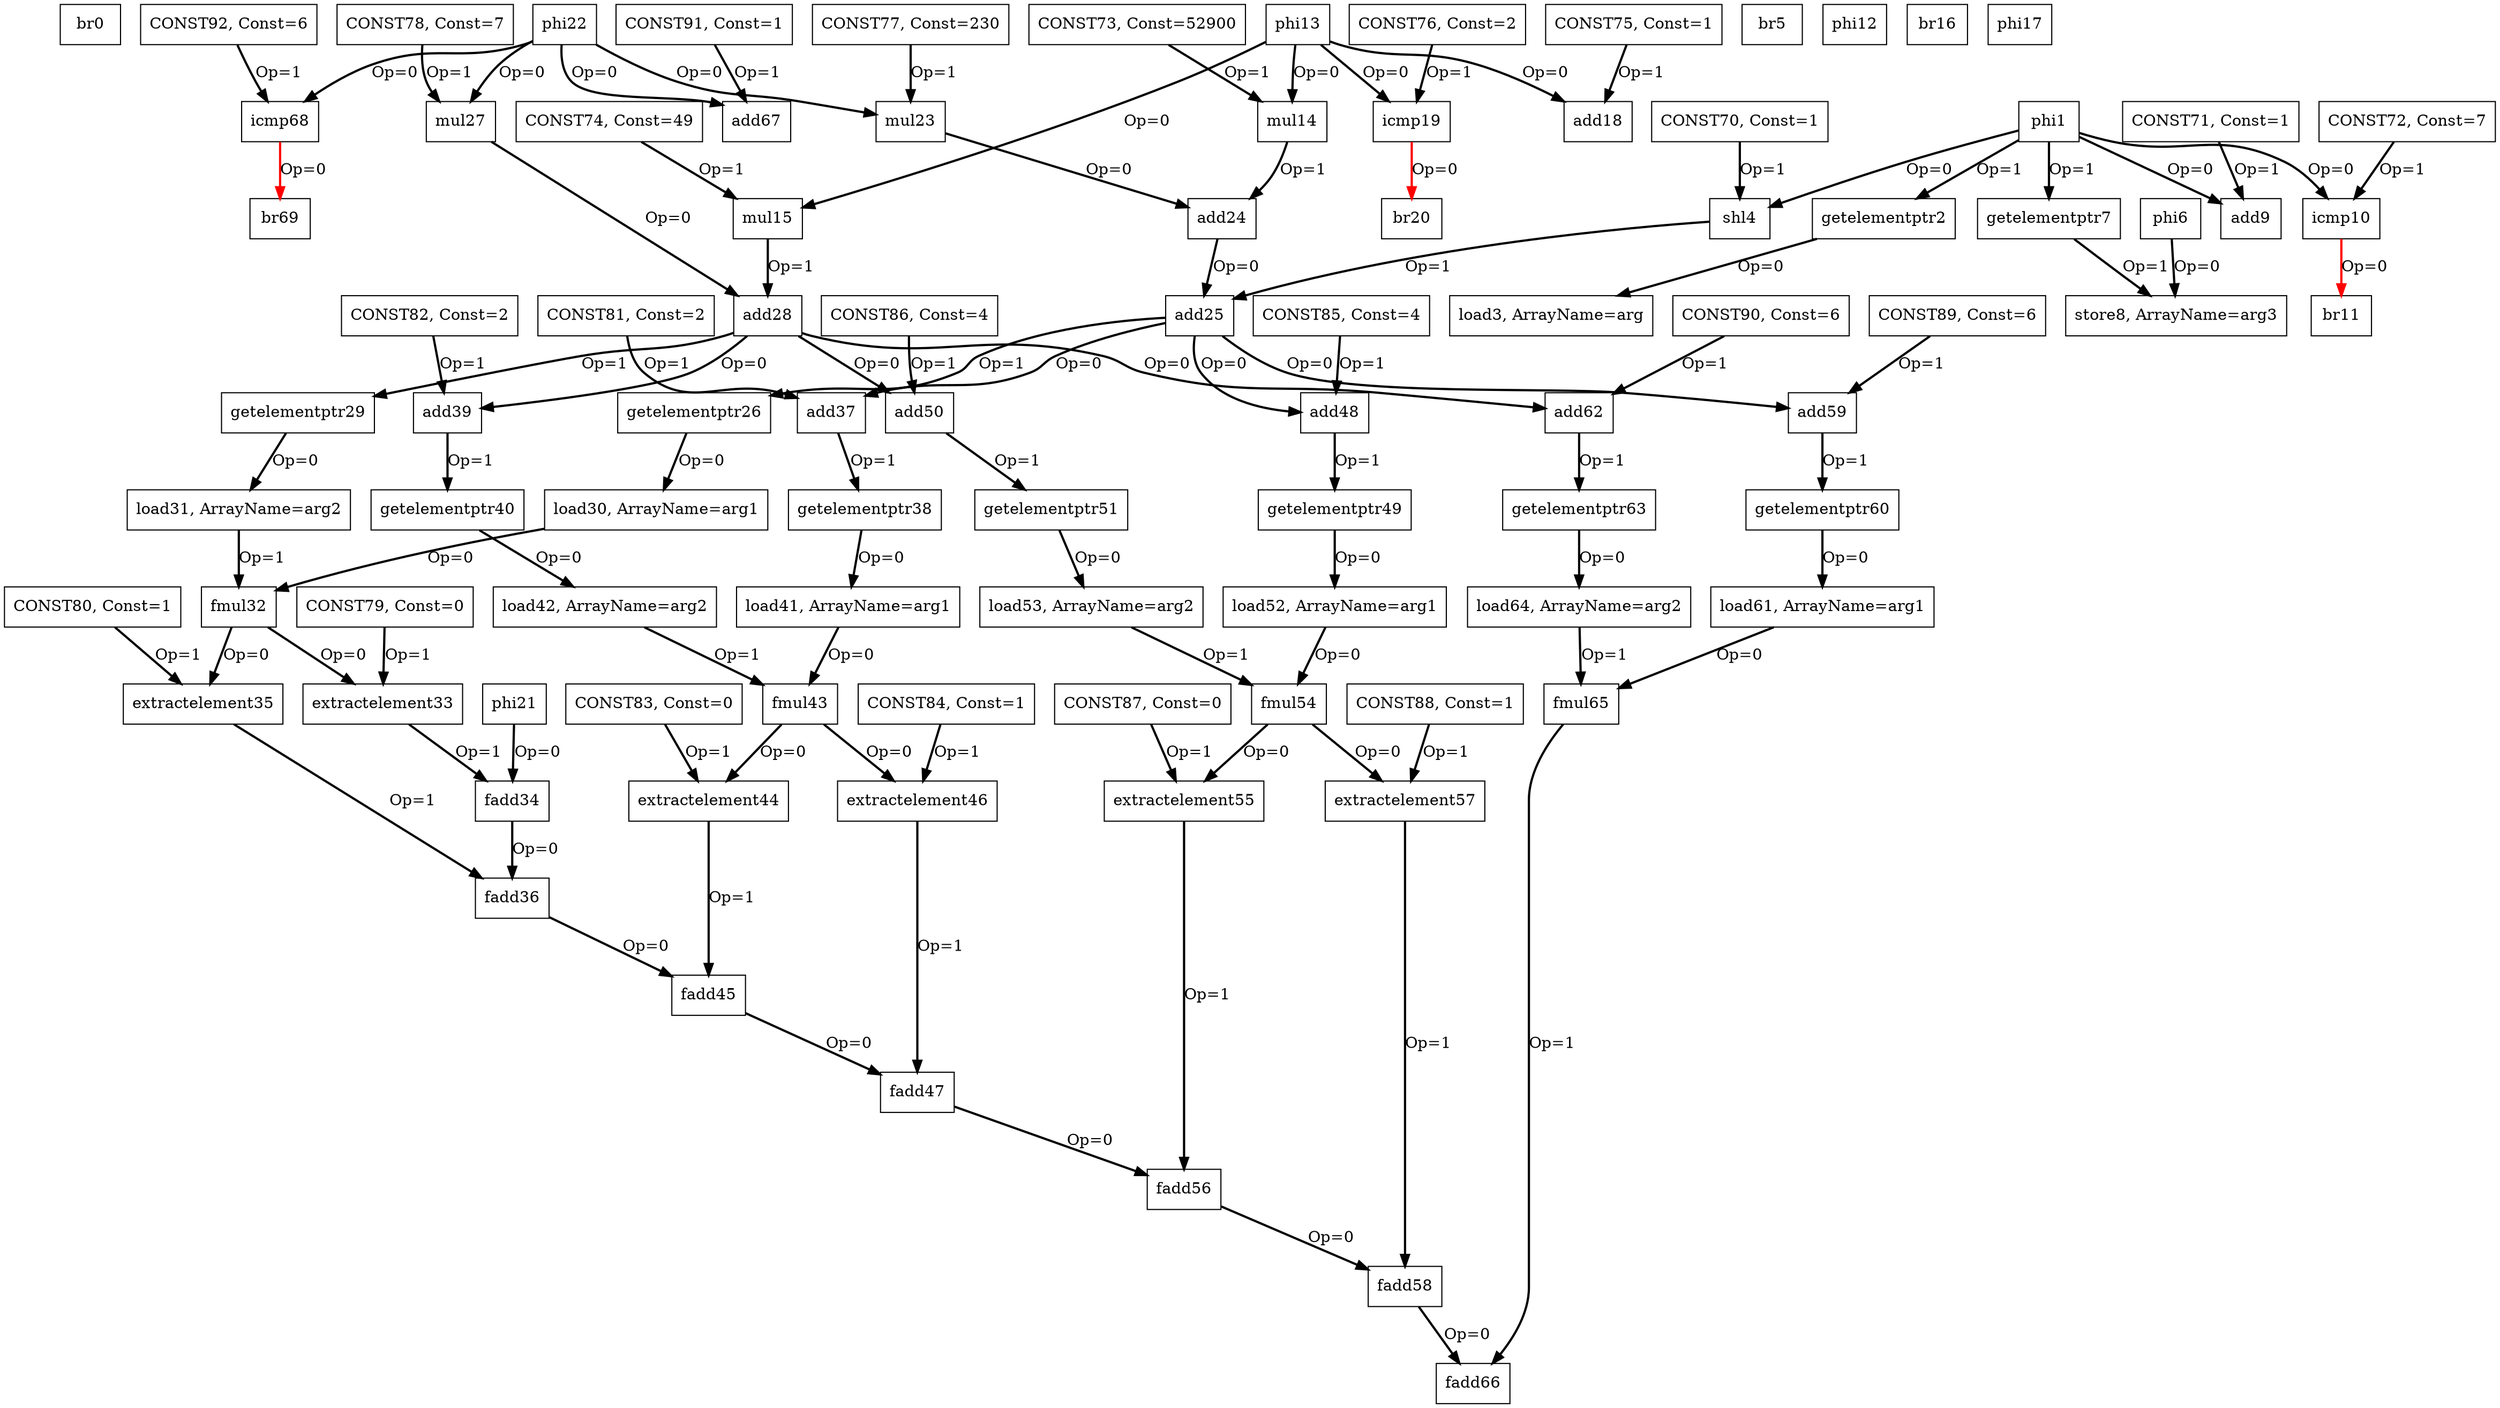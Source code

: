 Digraph G {
br0[label = "br0", shape = box, color = black];
phi1[label = "phi1", shape = box, color = black];
getelementptr2[label = "getelementptr2", shape = box, color = black];
load3[label = "load3, ArrayName=arg", shape = box, color = black];
shl4[label = "shl4", shape = box, color = black];
br5[label = "br5", shape = box, color = black];
phi6[label = "phi6", shape = box, color = black];
getelementptr7[label = "getelementptr7", shape = box, color = black];
store8[label = "store8, ArrayName=arg3", shape = box, color = black];
add9[label = "add9", shape = box, color = black];
icmp10[label = "icmp10", shape = box, color = black];
br11[label = "br11", shape = box, color = black];
phi12[label = "phi12", shape = box, color = black];
phi13[label = "phi13", shape = box, color = black];
mul14[label = "mul14", shape = box, color = black];
mul15[label = "mul15", shape = box, color = black];
br16[label = "br16", shape = box, color = black];
phi17[label = "phi17", shape = box, color = black];
add18[label = "add18", shape = box, color = black];
icmp19[label = "icmp19", shape = box, color = black];
br20[label = "br20", shape = box, color = black];
phi21[label = "phi21", shape = box, color = black];
phi22[label = "phi22", shape = box, color = black];
mul23[label = "mul23", shape = box, color = black];
add24[label = "add24", shape = box, color = black];
add25[label = "add25", shape = box, color = black];
getelementptr26[label = "getelementptr26", shape = box, color = black];
mul27[label = "mul27", shape = box, color = black];
add28[label = "add28", shape = box, color = black];
getelementptr29[label = "getelementptr29", shape = box, color = black];
load30[label = "load30, ArrayName=arg1", shape = box, color = black];
load31[label = "load31, ArrayName=arg2", shape = box, color = black];
fmul32[label = "fmul32", shape = box, color = black];
extractelement33[label = "extractelement33", shape = box, color = black];
fadd34[label = "fadd34", shape = box, color = black];
extractelement35[label = "extractelement35", shape = box, color = black];
fadd36[label = "fadd36", shape = box, color = black];
add37[label = "add37", shape = box, color = black];
getelementptr38[label = "getelementptr38", shape = box, color = black];
add39[label = "add39", shape = box, color = black];
getelementptr40[label = "getelementptr40", shape = box, color = black];
load41[label = "load41, ArrayName=arg1", shape = box, color = black];
load42[label = "load42, ArrayName=arg2", shape = box, color = black];
fmul43[label = "fmul43", shape = box, color = black];
extractelement44[label = "extractelement44", shape = box, color = black];
fadd45[label = "fadd45", shape = box, color = black];
extractelement46[label = "extractelement46", shape = box, color = black];
fadd47[label = "fadd47", shape = box, color = black];
add48[label = "add48", shape = box, color = black];
getelementptr49[label = "getelementptr49", shape = box, color = black];
add50[label = "add50", shape = box, color = black];
getelementptr51[label = "getelementptr51", shape = box, color = black];
load52[label = "load52, ArrayName=arg1", shape = box, color = black];
load53[label = "load53, ArrayName=arg2", shape = box, color = black];
fmul54[label = "fmul54", shape = box, color = black];
extractelement55[label = "extractelement55", shape = box, color = black];
fadd56[label = "fadd56", shape = box, color = black];
extractelement57[label = "extractelement57", shape = box, color = black];
fadd58[label = "fadd58", shape = box, color = black];
add59[label = "add59", shape = box, color = black];
getelementptr60[label = "getelementptr60", shape = box, color = black];
load61[label = "load61, ArrayName=arg1", shape = box, color = black];
add62[label = "add62", shape = box, color = black];
getelementptr63[label = "getelementptr63", shape = box, color = black];
load64[label = "load64, ArrayName=arg2", shape = box, color = black];
fmul65[label = "fmul65", shape = box, color = black];
fadd66[label = "fadd66", shape = box, color = black];
add67[label = "add67", shape = box, color = black];
icmp68[label = "icmp68", shape = box, color = black];
br69[label = "br69", shape = box, color = black];
CONST70[label = "CONST70, Const=1", shape = box, color = black];
CONST71[label = "CONST71, Const=1", shape = box, color = black];
CONST72[label = "CONST72, Const=7", shape = box, color = black];
CONST73[label = "CONST73, Const=52900", shape = box, color = black];
CONST74[label = "CONST74, Const=49", shape = box, color = black];
CONST75[label = "CONST75, Const=1", shape = box, color = black];
CONST76[label = "CONST76, Const=2", shape = box, color = black];
CONST77[label = "CONST77, Const=230", shape = box, color = black];
CONST78[label = "CONST78, Const=7", shape = box, color = black];
CONST79[label = "CONST79, Const=0", shape = box, color = black];
CONST80[label = "CONST80, Const=1", shape = box, color = black];
CONST81[label = "CONST81, Const=2", shape = box, color = black];
CONST82[label = "CONST82, Const=2", shape = box, color = black];
CONST83[label = "CONST83, Const=0", shape = box, color = black];
CONST84[label = "CONST84, Const=1", shape = box, color = black];
CONST85[label = "CONST85, Const=4", shape = box, color = black];
CONST86[label = "CONST86, Const=4", shape = box, color = black];
CONST87[label = "CONST87, Const=0", shape = box, color = black];
CONST88[label = "CONST88, Const=1", shape = box, color = black];
CONST89[label = "CONST89, Const=6", shape = box, color = black];
CONST90[label = "CONST90, Const=6", shape = box, color = black];
CONST91[label = "CONST91, Const=1", shape = box, color = black];
CONST92[label = "CONST92, Const=6", shape = box, color = black];
phi1 -> icmp10[color = black, style = bold, label = "Op=0"];
phi1 -> add9[color = black, style = bold, label = "Op=0"];
phi1 -> getelementptr7[color = black, style = bold, label = "Op=1"];
phi1 -> shl4[color = black, style = bold, label = "Op=0"];
phi1 -> getelementptr2[color = black, style = bold, label = "Op=1"];
getelementptr2 -> load3[color = black, style = bold, label = "Op=0"];
CONST70 -> shl4[color = black, style = bold, label = "Op=1"];
shl4 -> add25[color = black, style = bold, label = "Op=1"];
phi6 -> store8[color = black, style = bold, label = "Op=0"];
getelementptr7 -> store8[color = black, style = bold, label = "Op=1"];
CONST71 -> add9[color = black, style = bold, label = "Op=1"];
CONST72 -> icmp10[color = black, style = bold, label = "Op=1"];
icmp10 -> br11[color = red, style = bold, label = "Op=0"];
phi13 -> icmp19[color = black, style = bold, label = "Op=0"];
phi13 -> add18[color = black, style = bold, label = "Op=0"];
phi13 -> mul15[color = black, style = bold, label = "Op=0"];
phi13 -> mul14[color = black, style = bold, label = "Op=0"];
CONST73 -> mul14[color = black, style = bold, label = "Op=1"];
mul14 -> add24[color = black, style = bold, label = "Op=1"];
CONST74 -> mul15[color = black, style = bold, label = "Op=1"];
mul15 -> add28[color = black, style = bold, label = "Op=1"];
CONST75 -> add18[color = black, style = bold, label = "Op=1"];
CONST76 -> icmp19[color = black, style = bold, label = "Op=1"];
icmp19 -> br20[color = red, style = bold, label = "Op=0"];
phi21 -> fadd34[color = black, style = bold, label = "Op=0"];
phi22 -> icmp68[color = black, style = bold, label = "Op=0"];
phi22 -> add67[color = black, style = bold, label = "Op=0"];
phi22 -> mul27[color = black, style = bold, label = "Op=0"];
phi22 -> mul23[color = black, style = bold, label = "Op=0"];
CONST77 -> mul23[color = black, style = bold, label = "Op=1"];
mul23 -> add24[color = black, style = bold, label = "Op=0"];
add24 -> add25[color = black, style = bold, label = "Op=0"];
add25 -> add59[color = black, style = bold, label = "Op=0"];
add25 -> add48[color = black, style = bold, label = "Op=0"];
add25 -> add37[color = black, style = bold, label = "Op=0"];
add25 -> getelementptr26[color = black, style = bold, label = "Op=1"];
getelementptr26 -> load30[color = black, style = bold, label = "Op=0"];
CONST78 -> mul27[color = black, style = bold, label = "Op=1"];
mul27 -> add28[color = black, style = bold, label = "Op=0"];
add28 -> add62[color = black, style = bold, label = "Op=0"];
add28 -> add50[color = black, style = bold, label = "Op=0"];
add28 -> add39[color = black, style = bold, label = "Op=0"];
add28 -> getelementptr29[color = black, style = bold, label = "Op=1"];
getelementptr29 -> load31[color = black, style = bold, label = "Op=0"];
load30 -> fmul32[color = black, style = bold, label = "Op=0"];
load31 -> fmul32[color = black, style = bold, label = "Op=1"];
fmul32 -> extractelement35[color = black, style = bold, label = "Op=0"];
fmul32 -> extractelement33[color = black, style = bold, label = "Op=0"];
CONST79 -> extractelement33[color = black, style = bold, label = "Op=1"];
extractelement33 -> fadd34[color = black, style = bold, label = "Op=1"];
fadd34 -> fadd36[color = black, style = bold, label = "Op=0"];
CONST80 -> extractelement35[color = black, style = bold, label = "Op=1"];
extractelement35 -> fadd36[color = black, style = bold, label = "Op=1"];
fadd36 -> fadd45[color = black, style = bold, label = "Op=0"];
CONST81 -> add37[color = black, style = bold, label = "Op=1"];
add37 -> getelementptr38[color = black, style = bold, label = "Op=1"];
getelementptr38 -> load41[color = black, style = bold, label = "Op=0"];
CONST82 -> add39[color = black, style = bold, label = "Op=1"];
add39 -> getelementptr40[color = black, style = bold, label = "Op=1"];
getelementptr40 -> load42[color = black, style = bold, label = "Op=0"];
load41 -> fmul43[color = black, style = bold, label = "Op=0"];
load42 -> fmul43[color = black, style = bold, label = "Op=1"];
fmul43 -> extractelement46[color = black, style = bold, label = "Op=0"];
fmul43 -> extractelement44[color = black, style = bold, label = "Op=0"];
CONST83 -> extractelement44[color = black, style = bold, label = "Op=1"];
extractelement44 -> fadd45[color = black, style = bold, label = "Op=1"];
fadd45 -> fadd47[color = black, style = bold, label = "Op=0"];
CONST84 -> extractelement46[color = black, style = bold, label = "Op=1"];
extractelement46 -> fadd47[color = black, style = bold, label = "Op=1"];
fadd47 -> fadd56[color = black, style = bold, label = "Op=0"];
CONST85 -> add48[color = black, style = bold, label = "Op=1"];
add48 -> getelementptr49[color = black, style = bold, label = "Op=1"];
getelementptr49 -> load52[color = black, style = bold, label = "Op=0"];
CONST86 -> add50[color = black, style = bold, label = "Op=1"];
add50 -> getelementptr51[color = black, style = bold, label = "Op=1"];
getelementptr51 -> load53[color = black, style = bold, label = "Op=0"];
load52 -> fmul54[color = black, style = bold, label = "Op=0"];
load53 -> fmul54[color = black, style = bold, label = "Op=1"];
fmul54 -> extractelement57[color = black, style = bold, label = "Op=0"];
fmul54 -> extractelement55[color = black, style = bold, label = "Op=0"];
CONST87 -> extractelement55[color = black, style = bold, label = "Op=1"];
extractelement55 -> fadd56[color = black, style = bold, label = "Op=1"];
fadd56 -> fadd58[color = black, style = bold, label = "Op=0"];
CONST88 -> extractelement57[color = black, style = bold, label = "Op=1"];
extractelement57 -> fadd58[color = black, style = bold, label = "Op=1"];
fadd58 -> fadd66[color = black, style = bold, label = "Op=0"];
CONST89 -> add59[color = black, style = bold, label = "Op=1"];
add59 -> getelementptr60[color = black, style = bold, label = "Op=1"];
getelementptr60 -> load61[color = black, style = bold, label = "Op=0"];
load61 -> fmul65[color = black, style = bold, label = "Op=0"];
CONST90 -> add62[color = black, style = bold, label = "Op=1"];
add62 -> getelementptr63[color = black, style = bold, label = "Op=1"];
getelementptr63 -> load64[color = black, style = bold, label = "Op=0"];
load64 -> fmul65[color = black, style = bold, label = "Op=1"];
fmul65 -> fadd66[color = black, style = bold, label = "Op=1"];
CONST91 -> add67[color = black, style = bold, label = "Op=1"];
CONST92 -> icmp68[color = black, style = bold, label = "Op=1"];
icmp68 -> br69[color = red, style = bold, label = "Op=0"];
}
